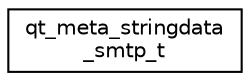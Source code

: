 digraph "Graphical Class Hierarchy"
{
  edge [fontname="Helvetica",fontsize="10",labelfontname="Helvetica",labelfontsize="10"];
  node [fontname="Helvetica",fontsize="10",shape=record];
  rankdir="LR";
  Node1 [label="qt_meta_stringdata\l_smtp_t",height=0.2,width=0.4,color="black", fillcolor="white", style="filled",URL="$structqt__meta__stringdata__smtp__t.html"];
}
